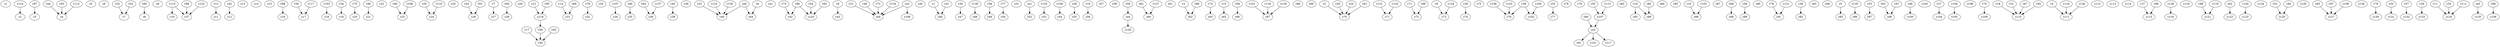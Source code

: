 strict digraph  {
c1;
c2;
c3;
c4;
c5;
c6;
c7;
c8;
c9;
c10;
c11;
c12;
c13;
c14;
c15;
c16;
c17;
c18;
c19;
c20;
c21;
c22;
c23;
c24;
c25;
c26;
c27;
c28;
c29;
c30;
c31;
c32;
c33;
c34;
c35;
c36;
c37;
c38;
c39;
c40;
c41;
c42;
c43;
c44;
c45;
c46;
c47;
c48;
c49;
c50;
c51;
c52;
c53;
c54;
c55;
c56;
c57;
c58;
c59;
c60;
c61;
c62;
c63;
c64;
c65;
c66;
c67;
c68;
c69;
c70;
c71;
c72;
c73;
c74;
c75;
c76;
c77;
c78;
c79;
c80;
c81;
c82;
c83;
c84;
c85;
c86;
c87;
c88;
c89;
c90;
c91;
c92;
c93;
c94;
c95;
c96;
c97;
c98;
c99;
c100;
c101;
c102;
c103;
c104;
c105;
c106;
c107;
c108;
c109;
c110;
c111;
c112;
c113;
c114;
c115;
c116;
c117;
c118;
c119;
c120;
c121;
c122;
c123;
c124;
c125;
c126;
c127;
c128;
c129;
c130;
c131;
c132;
c133;
c134;
c135;
c136;
v1;
v2;
v3;
v4;
v5;
v6;
v7;
v8;
v9;
v10;
v11;
v12;
v13;
v14;
v15;
v16;
v17;
v18;
v19;
v20;
v21;
v22;
v23;
v24;
v25;
v26;
v27;
v28;
v29;
v30;
v31;
v32;
v33;
v34;
v35;
v36;
v37;
v38;
v39;
v40;
v41;
v42;
v43;
v44;
v45;
v46;
v47;
v48;
v49;
v50;
v51;
v52;
v53;
v54;
v55;
v56;
v57;
v58;
v59;
v60;
v61;
v62;
v63;
v64;
v65;
v66;
v67;
v68;
v69;
v70;
v71;
v72;
v73;
v74;
v75;
v76;
v77;
v78;
v79;
v80;
v81;
v82;
v83;
v84;
v85;
v86;
v87;
v88;
v89;
v90;
v91;
v92;
v93;
v94;
v95;
v96;
v97;
v98;
v99;
v100;
v101;
v102;
v103;
v104;
v105;
v106;
v107;
v108;
v109;
v110;
v111;
v112;
v113;
v114;
v115;
v116;
v117;
v118;
v119;
v120;
v121;
v122;
v123;
v124;
v125;
v126;
v127;
v128;
v129;
v130;
v131;
v132;
v133;
v134;
v135;
v136;
v137;
co1;
co2;
co3;
co4;
co5;
co6;
c59 -> co4  [weight=1];
c80 -> co3  [weight=1];
c107 -> co3  [weight=1];
c118 -> v58  [weight=1];
v1 -> c46  [weight=1];
v2 -> c70  [weight=1];
v3 -> c62  [weight=1];
v4 -> c111  [weight=1];
v5 -> c95  [weight=1];
v6 -> c64  [weight=1];
v7 -> c27  [weight=1];
v8 -> c43  [weight=1];
v9 -> c73  [weight=1];
v10 -> c86  [weight=1];
v11 -> c134  [weight=1];
v12 -> c118  [weight=1];
v13 -> c11  [weight=1];
v14 -> c31  [weight=1];
v15 -> c65  [weight=1];
v16 -> c83  [weight=1];
v16 -> c98  [weight=1];
v17 -> c30  [weight=1];
v18 -> c110  [weight=1];
v19 -> c56  [weight=1];
v20 -> c70  [weight=1];
v21 -> c44  [weight=1];
v22 -> c40  [weight=1];
v23 -> c7  [weight=1];
v24 -> c70  [weight=1];
v25 -> c24  [weight=1];
v26 -> c74  [weight=1];
v27 -> c104  [weight=1];
v28 -> c55  [weight=1];
v29 -> c133  [weight=1];
v30 -> c47  [weight=1];
v31 -> c110  [weight=1];
v32 -> c77  [weight=1];
v33 -> c131  [weight=1];
v34 -> c19  [weight=1];
v35 -> c134  [weight=1];
v36 -> c92  [weight=1];
v37 -> c115  [weight=1];
v38 -> c49  [weight=1];
v39 -> c76  [weight=1];
v39 -> c102  [weight=1];
v40 -> c35  [weight=1];
v41 -> c46  [weight=1];
v42 -> c12  [weight=1];
v43 -> c26  [weight=1];
v44 -> c4  [weight=1];
v45 -> c38  [weight=1];
v46 -> c23  [weight=1];
v47 -> c110  [weight=1];
v48 -> c100  [weight=1];
v49 -> c44  [weight=1];
v50 -> c110  [weight=1];
v51 -> c125  [weight=1];
v52 -> c7  [weight=1];
v53 -> c97  [weight=1];
v54 -> c120  [weight=1];
v55 -> c107  [weight=1];
v56 -> c89  [weight=1];
v57 -> c132  [weight=1];
v58 -> c30  [weight=1];
v59 -> c17  [weight=1];
v60 -> c28  [weight=1];
v61 -> c70  [weight=1];
v62 -> c122  [weight=1];
v63 -> c99  [weight=1];
v64 -> c36  [weight=1];
v65 -> c120  [weight=1];
v66 -> c136  [weight=1];
v67 -> c99  [weight=1];
v68 -> c88  [weight=1];
v69 -> c31  [weight=1];
v70 -> c109  [weight=1];
v71 -> c72  [weight=1];
v72 -> c44  [weight=1];
v73 -> c42  [weight=1];
v74 -> c63  [weight=1];
v75 -> c20  [weight=1];
v76 -> c91  [weight=1];
v77 -> c50  [weight=1];
v78 -> c32  [weight=1];
v79 -> c130  [weight=1];
v80 -> c42  [weight=1];
v80 -> c120  [weight=1];
v81 -> c60  [weight=1];
v82 -> c98  [weight=1];
v83 -> c127  [weight=1];
v84 -> c125  [weight=1];
v85 -> c8  [weight=1];
v86 -> c62  [weight=1];
v87 -> c3  [weight=1];
v88 -> c16  [weight=1];
v89 -> c37  [weight=1];
v90 -> c21  [weight=1];
v91 -> c26  [weight=1];
v92 -> c30  [weight=1];
v93 -> c4  [weight=1];
v94 -> c66  [weight=1];
v95 -> c118  [weight=1];
v96 -> c115  [weight=1];
v97 -> c127  [weight=1];
v98 -> c121  [weight=1];
v99 -> c72  [weight=1];
v100 -> c54  [weight=1];
v101 -> c67  [weight=1];
v102 -> c86  [weight=1];
v103 -> c18  [weight=1];
v104 -> c105  [weight=1];
v105 -> c102  [weight=1];
v106 -> c76  [weight=1];
v107 -> c34  [weight=1];
v108 -> c23  [weight=1];
v109 -> c127  [weight=1];
v110 -> c24  [weight=1];
v111 -> c134  [weight=1];
v112 -> c4  [weight=1];
v113 -> c107  [weight=1];
v114 -> c2  [weight=1];
v115 -> c37  [weight=1];
v115 -> c10  [weight=1];
v116 -> c111  [weight=1];
v117 -> c17  [weight=1];
v118 -> c67  [weight=1];
v119 -> c121  [weight=1];
v120 -> c123  [weight=1];
v121 -> c91  [weight=1];
v122 -> c37  [weight=1];
v123 -> c40  [weight=1];
v124 -> c73  [weight=1];
v125 -> c53  [weight=1];
v126 -> c111  [weight=1];
v127 -> c60  [weight=1];
v128 -> c116  [weight=1];
v129 -> c67  [weight=1];
v130 -> c40  [weight=1];
v131 -> c71  [weight=1];
v132 -> c71  [weight=1];
v133 -> c76  [weight=1];
v134 -> c44  [weight=1];
v135 -> c96  [weight=1];
v136 -> c48  [weight=1];
v137 -> c36  [weight=1];
co1 -> c52  [weight=1];
co2 -> c106  [weight=1];
co2 -> c44  [weight=1];
co3 -> c117  [weight=1];
co3 -> c101  [weight=1];
co3 -> c81  [weight=1];
co4 -> c129  [weight=1];
co5 -> c135  [weight=1];
co6 -> c40  [weight=1];
co6 -> c64  [weight=1];
}
